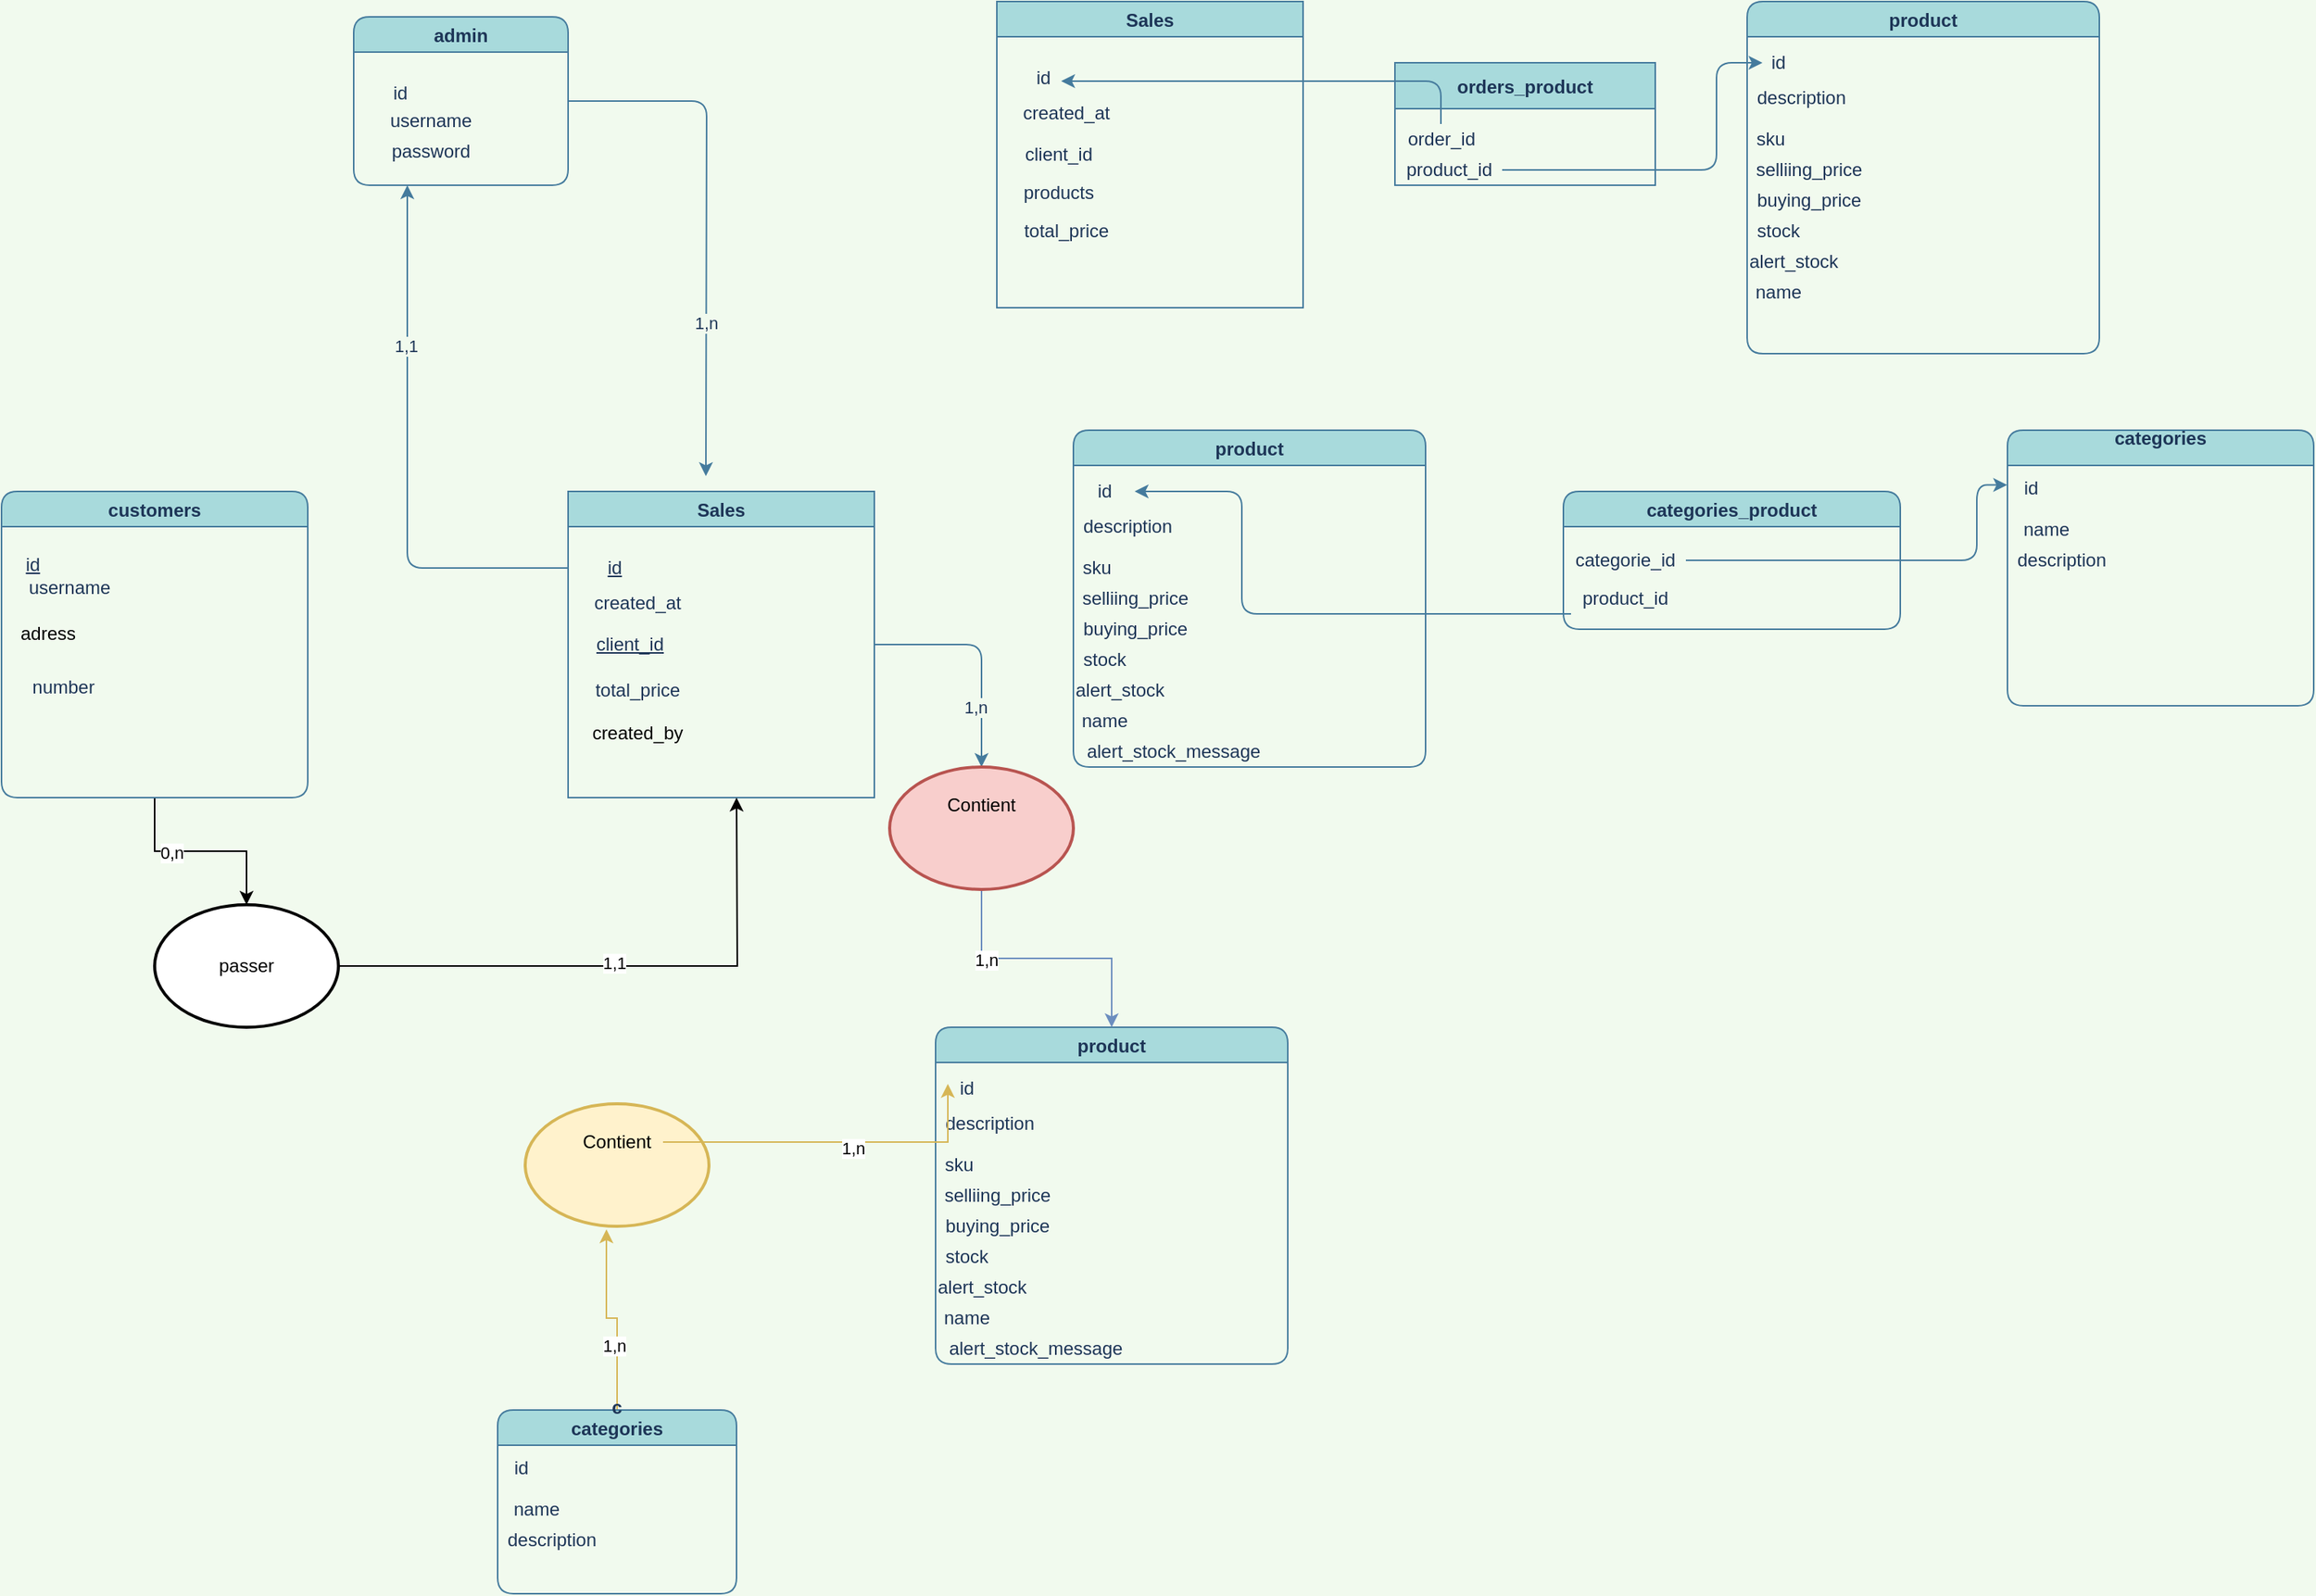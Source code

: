 <mxfile version="17.4.2" type="github">
  <diagram id="N3LafEYGiO5j6gvTDvpE" name="Page-1">
    <mxGraphModel dx="1102" dy="1688" grid="1" gridSize="10" guides="1" tooltips="1" connect="1" arrows="1" fold="1" page="1" pageScale="1" pageWidth="827" pageHeight="1169" background="#F1FAEE" math="0" shadow="0">
      <root>
        <mxCell id="0" />
        <mxCell id="1" parent="0" />
        <mxCell id="OWPy5VjzWzichTIzqlJh-70" style="edgeStyle=orthogonalEdgeStyle;curved=0;rounded=1;sketch=0;orthogonalLoop=1;jettySize=auto;html=1;fontColor=#1D3557;strokeColor=#457B9D;fillColor=#A8DADC;labelBackgroundColor=#F1FAEE;" parent="1" source="OWPy5VjzWzichTIzqlJh-1" edge="1">
          <mxGeometry relative="1" as="geometry">
            <mxPoint x="550" y="-180" as="targetPoint" />
          </mxGeometry>
        </mxCell>
        <mxCell id="OWPy5VjzWzichTIzqlJh-71" value="1,n" style="edgeLabel;html=1;align=center;verticalAlign=middle;resizable=0;points=[];fontColor=#1D3557;labelBackgroundColor=#F1FAEE;" parent="OWPy5VjzWzichTIzqlJh-70" vertex="1" connectable="0">
          <mxGeometry x="0.403" relative="1" as="geometry">
            <mxPoint as="offset" />
          </mxGeometry>
        </mxCell>
        <mxCell id="OWPy5VjzWzichTIzqlJh-1" value="admin" style="swimlane;rounded=1;fillColor=#A8DADC;strokeColor=#457B9D;fontColor=#1D3557;" parent="1" vertex="1">
          <mxGeometry x="320" y="-480" width="140" height="110" as="geometry" />
        </mxCell>
        <mxCell id="OWPy5VjzWzichTIzqlJh-3" value="&lt;div&gt;username&lt;/div&gt;&lt;div&gt;&lt;br&gt;&lt;/div&gt;" style="text;html=1;align=center;verticalAlign=middle;resizable=0;points=[];autosize=1;strokeColor=none;fillColor=none;rounded=1;fontColor=#1D3557;" parent="OWPy5VjzWzichTIzqlJh-1" vertex="1">
          <mxGeometry x="15" y="60" width="70" height="30" as="geometry" />
        </mxCell>
        <mxCell id="OWPy5VjzWzichTIzqlJh-4" value="&lt;div&gt;password&lt;/div&gt;&lt;div&gt;&lt;br&gt;&lt;/div&gt;" style="text;html=1;align=center;verticalAlign=middle;resizable=0;points=[];autosize=1;strokeColor=none;fillColor=none;rounded=1;fontColor=#1D3557;" parent="OWPy5VjzWzichTIzqlJh-1" vertex="1">
          <mxGeometry x="15" y="80" width="70" height="30" as="geometry" />
        </mxCell>
        <mxCell id="OWPy5VjzWzichTIzqlJh-2" value="&lt;div&gt;id&lt;/div&gt;" style="text;html=1;align=center;verticalAlign=middle;resizable=0;points=[];autosize=1;strokeColor=none;fillColor=none;rounded=1;fontColor=#1D3557;" parent="OWPy5VjzWzichTIzqlJh-1" vertex="1">
          <mxGeometry x="20" y="40" width="20" height="20" as="geometry" />
        </mxCell>
        <mxCell id="WNs6MIUDkmkAJiaW4Yne-14" style="edgeStyle=orthogonalEdgeStyle;rounded=0;orthogonalLoop=1;jettySize=auto;html=1;" edge="1" parent="1" source="OWPy5VjzWzichTIzqlJh-5" target="WNs6MIUDkmkAJiaW4Yne-12">
          <mxGeometry relative="1" as="geometry">
            <Array as="points">
              <mxPoint x="190" y="65" />
              <mxPoint x="250" y="65" />
            </Array>
          </mxGeometry>
        </mxCell>
        <mxCell id="WNs6MIUDkmkAJiaW4Yne-16" value="&lt;div&gt;0,n&lt;/div&gt;" style="edgeLabel;html=1;align=center;verticalAlign=middle;resizable=0;points=[];" vertex="1" connectable="0" parent="WNs6MIUDkmkAJiaW4Yne-14">
          <mxGeometry x="-0.292" y="-1" relative="1" as="geometry">
            <mxPoint as="offset" />
          </mxGeometry>
        </mxCell>
        <mxCell id="OWPy5VjzWzichTIzqlJh-5" value="customers" style="swimlane;rounded=1;fillColor=#A8DADC;strokeColor=#457B9D;fontColor=#1D3557;" parent="1" vertex="1">
          <mxGeometry x="90" y="-170" width="200" height="200" as="geometry" />
        </mxCell>
        <mxCell id="OWPy5VjzWzichTIzqlJh-7" value="&lt;div&gt;username&lt;/div&gt;&lt;div&gt;&lt;br&gt;&lt;/div&gt;" style="text;html=1;align=center;verticalAlign=middle;resizable=0;points=[];autosize=1;strokeColor=none;fillColor=none;rounded=1;fontColor=#1D3557;" parent="OWPy5VjzWzichTIzqlJh-5" vertex="1">
          <mxGeometry x="9" y="55" width="70" height="30" as="geometry" />
        </mxCell>
        <mxCell id="OWPy5VjzWzichTIzqlJh-9" value="&lt;div&gt;number&lt;/div&gt;&lt;div&gt;&lt;br&gt;&lt;/div&gt;" style="text;html=1;align=center;verticalAlign=middle;resizable=0;points=[];autosize=1;strokeColor=none;fillColor=none;rounded=1;fontColor=#1D3557;" parent="OWPy5VjzWzichTIzqlJh-5" vertex="1">
          <mxGeometry x="10" y="120" width="60" height="30" as="geometry" />
        </mxCell>
        <mxCell id="OWPy5VjzWzichTIzqlJh-6" value="&lt;div&gt;&lt;u&gt;id&lt;/u&gt;&lt;/div&gt;&lt;div&gt;&lt;u&gt;&lt;br&gt;&lt;/u&gt;&lt;/div&gt;" style="text;html=1;align=center;verticalAlign=middle;resizable=0;points=[];autosize=1;strokeColor=none;fillColor=none;rounded=1;fontColor=#1D3557;" parent="OWPy5VjzWzichTIzqlJh-5" vertex="1">
          <mxGeometry x="10" y="40" width="20" height="30" as="geometry" />
        </mxCell>
        <mxCell id="WNs6MIUDkmkAJiaW4Yne-23" style="edgeStyle=orthogonalEdgeStyle;rounded=0;orthogonalLoop=1;jettySize=auto;html=1;entryX=0.442;entryY=1.025;entryDx=0;entryDy=0;entryPerimeter=0;fillColor=#fff2cc;strokeColor=#d6b656;" edge="1" parent="1" source="OWPy5VjzWzichTIzqlJh-10" target="WNs6MIUDkmkAJiaW4Yne-20">
          <mxGeometry relative="1" as="geometry" />
        </mxCell>
        <mxCell id="WNs6MIUDkmkAJiaW4Yne-24" value="1,n" style="edgeLabel;html=1;align=center;verticalAlign=middle;resizable=0;points=[];" vertex="1" connectable="0" parent="WNs6MIUDkmkAJiaW4Yne-23">
          <mxGeometry x="-0.328" y="2" relative="1" as="geometry">
            <mxPoint as="offset" />
          </mxGeometry>
        </mxCell>
        <mxCell id="OWPy5VjzWzichTIzqlJh-10" value="&#xa;c&#xa;categories&#xa;&#xa;" style="swimlane;rounded=1;fillColor=#A8DADC;strokeColor=#457B9D;fontColor=#1D3557;" parent="1" vertex="1">
          <mxGeometry x="414" y="430" width="156" height="120" as="geometry" />
        </mxCell>
        <mxCell id="OWPy5VjzWzichTIzqlJh-12" value="&lt;div&gt;name&lt;/div&gt;" style="text;html=1;align=center;verticalAlign=middle;resizable=0;points=[];autosize=1;strokeColor=none;fillColor=none;rounded=1;fontColor=#1D3557;" parent="OWPy5VjzWzichTIzqlJh-10" vertex="1">
          <mxGeometry y="55" width="50" height="20" as="geometry" />
        </mxCell>
        <mxCell id="OWPy5VjzWzichTIzqlJh-13" value="description" style="text;html=1;align=center;verticalAlign=middle;resizable=0;points=[];autosize=1;strokeColor=none;fillColor=none;rounded=1;fontColor=#1D3557;" parent="OWPy5VjzWzichTIzqlJh-10" vertex="1">
          <mxGeometry y="75" width="70" height="20" as="geometry" />
        </mxCell>
        <mxCell id="OWPy5VjzWzichTIzqlJh-11" value="&lt;div&gt;id&lt;/div&gt;&lt;div&gt;&lt;br&gt;&lt;/div&gt;" style="text;html=1;align=center;verticalAlign=middle;resizable=0;points=[];autosize=1;strokeColor=none;fillColor=none;rounded=1;fontColor=#1D3557;" parent="OWPy5VjzWzichTIzqlJh-10" vertex="1">
          <mxGeometry x="5" y="30" width="20" height="30" as="geometry" />
        </mxCell>
        <mxCell id="OWPy5VjzWzichTIzqlJh-50" style="edgeStyle=orthogonalEdgeStyle;rounded=1;orthogonalLoop=1;jettySize=auto;html=1;strokeColor=#457B9D;fontColor=#1D3557;labelBackgroundColor=#F1FAEE;" parent="1" source="OWPy5VjzWzichTIzqlJh-14" edge="1">
          <mxGeometry relative="1" as="geometry">
            <mxPoint x="730" y="10" as="targetPoint" />
            <Array as="points">
              <mxPoint x="730" y="-70" />
            </Array>
          </mxGeometry>
        </mxCell>
        <mxCell id="OWPy5VjzWzichTIzqlJh-51" value="1,n" style="edgeLabel;html=1;align=center;verticalAlign=middle;resizable=0;points=[];rounded=1;fontColor=#1D3557;labelBackgroundColor=#F1FAEE;" parent="OWPy5VjzWzichTIzqlJh-50" vertex="1" connectable="0">
          <mxGeometry x="0.477" y="-4" relative="1" as="geometry">
            <mxPoint as="offset" />
          </mxGeometry>
        </mxCell>
        <mxCell id="OWPy5VjzWzichTIzqlJh-72" style="edgeStyle=orthogonalEdgeStyle;curved=0;rounded=1;sketch=0;orthogonalLoop=1;jettySize=auto;html=1;exitX=0;exitY=0.25;exitDx=0;exitDy=0;entryX=0.25;entryY=1;entryDx=0;entryDy=0;fontColor=#1D3557;strokeColor=#457B9D;fillColor=#A8DADC;labelBackgroundColor=#F1FAEE;" parent="1" source="OWPy5VjzWzichTIzqlJh-14" target="OWPy5VjzWzichTIzqlJh-1" edge="1">
          <mxGeometry relative="1" as="geometry" />
        </mxCell>
        <mxCell id="OWPy5VjzWzichTIzqlJh-73" value="1,1" style="edgeLabel;html=1;align=center;verticalAlign=middle;resizable=0;points=[];fontColor=#1D3557;labelBackgroundColor=#F1FAEE;" parent="OWPy5VjzWzichTIzqlJh-72" vertex="1" connectable="0">
          <mxGeometry x="0.411" y="1" relative="1" as="geometry">
            <mxPoint as="offset" />
          </mxGeometry>
        </mxCell>
        <mxCell id="OWPy5VjzWzichTIzqlJh-14" value="Sales" style="swimlane;rounded=1;fillColor=#A8DADC;strokeColor=#457B9D;fontColor=#1D3557;arcSize=0;" parent="1" vertex="1">
          <mxGeometry x="460" y="-170" width="200" height="200" as="geometry" />
        </mxCell>
        <mxCell id="OWPy5VjzWzichTIzqlJh-16" value="&lt;div&gt;created_at&lt;/div&gt;&lt;div&gt;&lt;br&gt;&lt;/div&gt;" style="text;html=1;align=center;verticalAlign=middle;resizable=0;points=[];autosize=1;strokeColor=none;fillColor=none;rounded=1;fontColor=#1D3557;" parent="OWPy5VjzWzichTIzqlJh-14" vertex="1">
          <mxGeometry x="10" y="65" width="70" height="30" as="geometry" />
        </mxCell>
        <mxCell id="OWPy5VjzWzichTIzqlJh-19" value="total_price" style="text;html=1;align=center;verticalAlign=middle;resizable=0;points=[];autosize=1;strokeColor=none;fillColor=none;rounded=1;fontColor=#1D3557;" parent="OWPy5VjzWzichTIzqlJh-14" vertex="1">
          <mxGeometry x="10" y="120" width="70" height="20" as="geometry" />
        </mxCell>
        <mxCell id="OWPy5VjzWzichTIzqlJh-17" value="&lt;u&gt;client_id&lt;/u&gt;" style="text;html=1;align=center;verticalAlign=middle;resizable=0;points=[];autosize=1;strokeColor=none;fillColor=none;rounded=1;fontColor=#1D3557;" parent="OWPy5VjzWzichTIzqlJh-14" vertex="1">
          <mxGeometry x="10" y="90" width="60" height="20" as="geometry" />
        </mxCell>
        <mxCell id="OWPy5VjzWzichTIzqlJh-15" value="&lt;u&gt;id&lt;/u&gt;" style="text;html=1;align=center;verticalAlign=middle;resizable=0;points=[];autosize=1;strokeColor=none;fillColor=none;rounded=1;fontColor=#1D3557;" parent="OWPy5VjzWzichTIzqlJh-14" vertex="1">
          <mxGeometry x="20" y="40" width="20" height="20" as="geometry" />
        </mxCell>
        <mxCell id="WNs6MIUDkmkAJiaW4Yne-27" value="&lt;div&gt;created_by&lt;/div&gt;&lt;div&gt;&lt;br&gt;&lt;/div&gt;" style="text;html=1;align=center;verticalAlign=middle;resizable=0;points=[];autosize=1;strokeColor=none;fillColor=none;" vertex="1" parent="OWPy5VjzWzichTIzqlJh-14">
          <mxGeometry x="10" y="150" width="70" height="30" as="geometry" />
        </mxCell>
        <mxCell id="OWPy5VjzWzichTIzqlJh-21" value="product" style="swimlane;rounded=1;fillColor=#A8DADC;strokeColor=#457B9D;fontColor=#1D3557;" parent="1" vertex="1">
          <mxGeometry x="700" y="180" width="230" height="220" as="geometry" />
        </mxCell>
        <mxCell id="OWPy5VjzWzichTIzqlJh-24" value="&lt;div&gt;description&lt;/div&gt;&lt;div&gt;&lt;br&gt;&lt;/div&gt;" style="text;html=1;align=center;verticalAlign=middle;resizable=0;points=[];autosize=1;strokeColor=none;fillColor=none;rounded=1;fontColor=#1D3557;" parent="OWPy5VjzWzichTIzqlJh-21" vertex="1">
          <mxGeometry y="55" width="70" height="30" as="geometry" />
        </mxCell>
        <mxCell id="OWPy5VjzWzichTIzqlJh-26" value="&lt;div&gt;sku&lt;/div&gt;" style="text;html=1;align=center;verticalAlign=middle;resizable=0;points=[];autosize=1;strokeColor=none;fillColor=none;rounded=1;fontColor=#1D3557;" parent="OWPy5VjzWzichTIzqlJh-21" vertex="1">
          <mxGeometry y="80" width="30" height="20" as="geometry" />
        </mxCell>
        <mxCell id="OWPy5VjzWzichTIzqlJh-28" value="&lt;div&gt;selliing_price&lt;/div&gt;" style="text;html=1;align=center;verticalAlign=middle;resizable=0;points=[];autosize=1;strokeColor=none;fillColor=none;rounded=1;fontColor=#1D3557;" parent="OWPy5VjzWzichTIzqlJh-21" vertex="1">
          <mxGeometry y="100" width="80" height="20" as="geometry" />
        </mxCell>
        <mxCell id="OWPy5VjzWzichTIzqlJh-29" value="buying_price" style="text;html=1;align=center;verticalAlign=middle;resizable=0;points=[];autosize=1;strokeColor=none;fillColor=none;rounded=1;fontColor=#1D3557;" parent="OWPy5VjzWzichTIzqlJh-21" vertex="1">
          <mxGeometry y="120" width="80" height="20" as="geometry" />
        </mxCell>
        <mxCell id="OWPy5VjzWzichTIzqlJh-30" value="&lt;div&gt;stock&lt;/div&gt;" style="text;html=1;align=center;verticalAlign=middle;resizable=0;points=[];autosize=1;strokeColor=none;fillColor=none;rounded=1;fontColor=#1D3557;" parent="OWPy5VjzWzichTIzqlJh-21" vertex="1">
          <mxGeometry y="140" width="40" height="20" as="geometry" />
        </mxCell>
        <mxCell id="OWPy5VjzWzichTIzqlJh-31" value="alert_stock" style="text;html=1;align=center;verticalAlign=middle;resizable=0;points=[];autosize=1;strokeColor=none;fillColor=none;rounded=1;fontColor=#1D3557;" parent="OWPy5VjzWzichTIzqlJh-21" vertex="1">
          <mxGeometry x="-5" y="160" width="70" height="20" as="geometry" />
        </mxCell>
        <mxCell id="OWPy5VjzWzichTIzqlJh-41" value="&lt;div&gt;name&lt;/div&gt;" style="text;html=1;align=center;verticalAlign=middle;resizable=0;points=[];autosize=1;strokeColor=none;fillColor=none;rounded=1;fontColor=#1D3557;" parent="OWPy5VjzWzichTIzqlJh-21" vertex="1">
          <mxGeometry x="-5" y="180" width="50" height="20" as="geometry" />
        </mxCell>
        <mxCell id="OWPy5VjzWzichTIzqlJh-36" value="&lt;div&gt;id&lt;/div&gt;" style="text;html=1;align=center;verticalAlign=middle;resizable=0;points=[];autosize=1;strokeColor=none;fillColor=none;rounded=1;fontColor=#1D3557;" parent="OWPy5VjzWzichTIzqlJh-21" vertex="1">
          <mxGeometry x="10" y="30" width="20" height="20" as="geometry" />
        </mxCell>
        <mxCell id="OWPy5VjzWzichTIzqlJh-74" value="alert_stock_message" style="text;html=1;align=center;verticalAlign=middle;resizable=0;points=[];autosize=1;strokeColor=none;fillColor=none;fontColor=#1D3557;" parent="OWPy5VjzWzichTIzqlJh-21" vertex="1">
          <mxGeometry y="200" width="130" height="20" as="geometry" />
        </mxCell>
        <mxCell id="OWPy5VjzWzichTIzqlJh-76" value="orders_product" style="swimlane;rounded=1;fillColor=#A8DADC;strokeColor=#457B9D;fontColor=#1D3557;arcSize=0;startSize=30;" parent="1" vertex="1">
          <mxGeometry x="1000" y="-450" width="170" height="80" as="geometry" />
        </mxCell>
        <mxCell id="OWPy5VjzWzichTIzqlJh-80" value="order_id" style="text;html=1;align=center;verticalAlign=middle;resizable=0;points=[];autosize=1;strokeColor=none;fillColor=none;rounded=1;fontColor=#1D3557;" parent="OWPy5VjzWzichTIzqlJh-76" vertex="1">
          <mxGeometry y="40" width="60" height="20" as="geometry" />
        </mxCell>
        <mxCell id="OWPy5VjzWzichTIzqlJh-99" value="product_id" style="text;html=1;align=center;verticalAlign=middle;resizable=0;points=[];autosize=1;strokeColor=none;fillColor=none;fontColor=#1D3557;" parent="OWPy5VjzWzichTIzqlJh-76" vertex="1">
          <mxGeometry y="60" width="70" height="20" as="geometry" />
        </mxCell>
        <mxCell id="OWPy5VjzWzichTIzqlJh-82" value="Sales" style="swimlane;rounded=1;fillColor=#A8DADC;strokeColor=#457B9D;fontColor=#1D3557;arcSize=0;startSize=23;" parent="1" vertex="1">
          <mxGeometry x="740" y="-490" width="200" height="200" as="geometry" />
        </mxCell>
        <mxCell id="OWPy5VjzWzichTIzqlJh-83" value="&lt;div&gt;created_at&lt;/div&gt;&lt;div&gt;&lt;br&gt;&lt;/div&gt;" style="text;html=1;align=center;verticalAlign=middle;resizable=0;points=[];autosize=1;strokeColor=none;fillColor=none;rounded=1;fontColor=#1D3557;" parent="OWPy5VjzWzichTIzqlJh-82" vertex="1">
          <mxGeometry x="10" y="65" width="70" height="30" as="geometry" />
        </mxCell>
        <mxCell id="OWPy5VjzWzichTIzqlJh-84" value="total_price" style="text;html=1;align=center;verticalAlign=middle;resizable=0;points=[];autosize=1;strokeColor=none;fillColor=none;rounded=1;fontColor=#1D3557;" parent="OWPy5VjzWzichTIzqlJh-82" vertex="1">
          <mxGeometry x="10" y="140" width="70" height="20" as="geometry" />
        </mxCell>
        <mxCell id="OWPy5VjzWzichTIzqlJh-85" value="client_id" style="text;html=1;align=center;verticalAlign=middle;resizable=0;points=[];autosize=1;strokeColor=none;fillColor=none;rounded=1;fontColor=#1D3557;" parent="OWPy5VjzWzichTIzqlJh-82" vertex="1">
          <mxGeometry x="10" y="90" width="60" height="20" as="geometry" />
        </mxCell>
        <mxCell id="OWPy5VjzWzichTIzqlJh-86" value="id" style="text;html=1;align=center;verticalAlign=middle;resizable=0;points=[];autosize=1;strokeColor=none;fillColor=none;rounded=1;fontColor=#1D3557;" parent="OWPy5VjzWzichTIzqlJh-82" vertex="1">
          <mxGeometry x="20" y="40" width="20" height="20" as="geometry" />
        </mxCell>
        <mxCell id="OWPy5VjzWzichTIzqlJh-87" value="products" style="text;html=1;align=center;verticalAlign=middle;resizable=0;points=[];autosize=1;strokeColor=none;fillColor=none;rounded=1;fontColor=#1D3557;" parent="OWPy5VjzWzichTIzqlJh-82" vertex="1">
          <mxGeometry x="10" y="115" width="60" height="20" as="geometry" />
        </mxCell>
        <mxCell id="OWPy5VjzWzichTIzqlJh-88" style="edgeStyle=orthogonalEdgeStyle;curved=0;rounded=1;sketch=0;orthogonalLoop=1;jettySize=auto;html=1;entryX=1.1;entryY=0.6;entryDx=0;entryDy=0;entryPerimeter=0;fontColor=#1D3557;strokeColor=#457B9D;fillColor=#A8DADC;labelBackgroundColor=#F1FAEE;" parent="1" source="OWPy5VjzWzichTIzqlJh-80" target="OWPy5VjzWzichTIzqlJh-86" edge="1">
          <mxGeometry relative="1" as="geometry">
            <Array as="points">
              <mxPoint x="1030" y="-438" />
            </Array>
          </mxGeometry>
        </mxCell>
        <mxCell id="OWPy5VjzWzichTIzqlJh-89" value="product" style="swimlane;rounded=1;fillColor=#A8DADC;strokeColor=#457B9D;fontColor=#1D3557;" parent="1" vertex="1">
          <mxGeometry x="1230" y="-490" width="230" height="230" as="geometry" />
        </mxCell>
        <mxCell id="OWPy5VjzWzichTIzqlJh-90" value="&lt;div&gt;description&lt;/div&gt;&lt;div&gt;&lt;br&gt;&lt;/div&gt;" style="text;html=1;align=center;verticalAlign=middle;resizable=0;points=[];autosize=1;strokeColor=none;fillColor=none;rounded=1;fontColor=#1D3557;" parent="OWPy5VjzWzichTIzqlJh-89" vertex="1">
          <mxGeometry y="55" width="70" height="30" as="geometry" />
        </mxCell>
        <mxCell id="OWPy5VjzWzichTIzqlJh-91" value="&lt;div&gt;sku&lt;/div&gt;" style="text;html=1;align=center;verticalAlign=middle;resizable=0;points=[];autosize=1;strokeColor=none;fillColor=none;rounded=1;fontColor=#1D3557;" parent="OWPy5VjzWzichTIzqlJh-89" vertex="1">
          <mxGeometry y="80" width="30" height="20" as="geometry" />
        </mxCell>
        <mxCell id="OWPy5VjzWzichTIzqlJh-92" value="&lt;div&gt;selliing_price&lt;/div&gt;" style="text;html=1;align=center;verticalAlign=middle;resizable=0;points=[];autosize=1;strokeColor=none;fillColor=none;rounded=1;fontColor=#1D3557;" parent="OWPy5VjzWzichTIzqlJh-89" vertex="1">
          <mxGeometry y="100" width="80" height="20" as="geometry" />
        </mxCell>
        <mxCell id="OWPy5VjzWzichTIzqlJh-93" value="buying_price" style="text;html=1;align=center;verticalAlign=middle;resizable=0;points=[];autosize=1;strokeColor=none;fillColor=none;rounded=1;fontColor=#1D3557;" parent="OWPy5VjzWzichTIzqlJh-89" vertex="1">
          <mxGeometry y="120" width="80" height="20" as="geometry" />
        </mxCell>
        <mxCell id="OWPy5VjzWzichTIzqlJh-94" value="&lt;div&gt;stock&lt;/div&gt;" style="text;html=1;align=center;verticalAlign=middle;resizable=0;points=[];autosize=1;strokeColor=none;fillColor=none;rounded=1;fontColor=#1D3557;" parent="OWPy5VjzWzichTIzqlJh-89" vertex="1">
          <mxGeometry y="140" width="40" height="20" as="geometry" />
        </mxCell>
        <mxCell id="OWPy5VjzWzichTIzqlJh-95" value="alert_stock" style="text;html=1;align=center;verticalAlign=middle;resizable=0;points=[];autosize=1;strokeColor=none;fillColor=none;rounded=1;fontColor=#1D3557;" parent="OWPy5VjzWzichTIzqlJh-89" vertex="1">
          <mxGeometry x="-5" y="160" width="70" height="20" as="geometry" />
        </mxCell>
        <mxCell id="OWPy5VjzWzichTIzqlJh-96" value="&lt;div&gt;name&lt;/div&gt;" style="text;html=1;align=center;verticalAlign=middle;resizable=0;points=[];autosize=1;strokeColor=none;fillColor=none;rounded=1;fontColor=#1D3557;" parent="OWPy5VjzWzichTIzqlJh-89" vertex="1">
          <mxGeometry x="-5" y="180" width="50" height="20" as="geometry" />
        </mxCell>
        <mxCell id="OWPy5VjzWzichTIzqlJh-97" value="&lt;div&gt;id&lt;/div&gt;" style="text;html=1;align=center;verticalAlign=middle;resizable=0;points=[];autosize=1;strokeColor=none;fillColor=none;rounded=1;fontColor=#1D3557;" parent="OWPy5VjzWzichTIzqlJh-89" vertex="1">
          <mxGeometry x="10" y="30" width="20" height="20" as="geometry" />
        </mxCell>
        <mxCell id="OWPy5VjzWzichTIzqlJh-100" style="edgeStyle=orthogonalEdgeStyle;curved=0;rounded=1;sketch=0;orthogonalLoop=1;jettySize=auto;html=1;fontColor=#1D3557;strokeColor=#457B9D;fillColor=#A8DADC;labelBackgroundColor=#F1FAEE;" parent="1" source="OWPy5VjzWzichTIzqlJh-99" target="OWPy5VjzWzichTIzqlJh-97" edge="1">
          <mxGeometry relative="1" as="geometry">
            <Array as="points">
              <mxPoint x="1210" y="-380" />
              <mxPoint x="1210" y="-450" />
            </Array>
          </mxGeometry>
        </mxCell>
        <mxCell id="OWPy5VjzWzichTIzqlJh-111" value="product" style="swimlane;rounded=1;fillColor=#A8DADC;strokeColor=#457B9D;fontColor=#1D3557;" parent="1" vertex="1">
          <mxGeometry x="790" y="-210" width="230" height="220" as="geometry" />
        </mxCell>
        <mxCell id="OWPy5VjzWzichTIzqlJh-112" value="&lt;div&gt;description&lt;/div&gt;&lt;div&gt;&lt;br&gt;&lt;/div&gt;" style="text;html=1;align=center;verticalAlign=middle;resizable=0;points=[];autosize=1;strokeColor=none;fillColor=none;rounded=1;fontColor=#1D3557;" parent="OWPy5VjzWzichTIzqlJh-111" vertex="1">
          <mxGeometry y="55" width="70" height="30" as="geometry" />
        </mxCell>
        <mxCell id="OWPy5VjzWzichTIzqlJh-113" value="&lt;div&gt;sku&lt;/div&gt;" style="text;html=1;align=center;verticalAlign=middle;resizable=0;points=[];autosize=1;strokeColor=none;fillColor=none;rounded=1;fontColor=#1D3557;" parent="OWPy5VjzWzichTIzqlJh-111" vertex="1">
          <mxGeometry y="80" width="30" height="20" as="geometry" />
        </mxCell>
        <mxCell id="OWPy5VjzWzichTIzqlJh-114" value="&lt;div&gt;selliing_price&lt;/div&gt;" style="text;html=1;align=center;verticalAlign=middle;resizable=0;points=[];autosize=1;strokeColor=none;fillColor=none;rounded=1;fontColor=#1D3557;" parent="OWPy5VjzWzichTIzqlJh-111" vertex="1">
          <mxGeometry y="100" width="80" height="20" as="geometry" />
        </mxCell>
        <mxCell id="OWPy5VjzWzichTIzqlJh-115" value="buying_price" style="text;html=1;align=center;verticalAlign=middle;resizable=0;points=[];autosize=1;strokeColor=none;fillColor=none;rounded=1;fontColor=#1D3557;" parent="OWPy5VjzWzichTIzqlJh-111" vertex="1">
          <mxGeometry y="120" width="80" height="20" as="geometry" />
        </mxCell>
        <mxCell id="OWPy5VjzWzichTIzqlJh-116" value="&lt;div&gt;stock&lt;/div&gt;" style="text;html=1;align=center;verticalAlign=middle;resizable=0;points=[];autosize=1;strokeColor=none;fillColor=none;rounded=1;fontColor=#1D3557;" parent="OWPy5VjzWzichTIzqlJh-111" vertex="1">
          <mxGeometry y="140" width="40" height="20" as="geometry" />
        </mxCell>
        <mxCell id="OWPy5VjzWzichTIzqlJh-117" value="alert_stock" style="text;html=1;align=center;verticalAlign=middle;resizable=0;points=[];autosize=1;strokeColor=none;fillColor=none;rounded=1;fontColor=#1D3557;" parent="OWPy5VjzWzichTIzqlJh-111" vertex="1">
          <mxGeometry x="-5" y="160" width="70" height="20" as="geometry" />
        </mxCell>
        <mxCell id="OWPy5VjzWzichTIzqlJh-118" value="&lt;div&gt;name&lt;/div&gt;" style="text;html=1;align=center;verticalAlign=middle;resizable=0;points=[];autosize=1;strokeColor=none;fillColor=none;rounded=1;fontColor=#1D3557;" parent="OWPy5VjzWzichTIzqlJh-111" vertex="1">
          <mxGeometry x="-5" y="180" width="50" height="20" as="geometry" />
        </mxCell>
        <mxCell id="OWPy5VjzWzichTIzqlJh-119" value="&lt;div&gt;id&lt;/div&gt;" style="text;html=1;align=center;verticalAlign=middle;resizable=0;points=[];autosize=1;strokeColor=none;fillColor=none;rounded=1;fontColor=#1D3557;" parent="OWPy5VjzWzichTIzqlJh-111" vertex="1">
          <mxGeometry x="10" y="30" width="20" height="20" as="geometry" />
        </mxCell>
        <mxCell id="OWPy5VjzWzichTIzqlJh-120" value="alert_stock_message" style="text;html=1;align=center;verticalAlign=middle;resizable=0;points=[];autosize=1;strokeColor=none;fillColor=none;fontColor=#1D3557;" parent="OWPy5VjzWzichTIzqlJh-111" vertex="1">
          <mxGeometry y="200" width="130" height="20" as="geometry" />
        </mxCell>
        <mxCell id="OWPy5VjzWzichTIzqlJh-121" value="categories_product" style="swimlane;rounded=1;fillColor=#A8DADC;strokeColor=#457B9D;fontColor=#1D3557;" parent="1" vertex="1">
          <mxGeometry x="1110" y="-170" width="220" height="90" as="geometry" />
        </mxCell>
        <mxCell id="OWPy5VjzWzichTIzqlJh-129" value="categorie_id" style="text;html=1;align=center;verticalAlign=middle;resizable=0;points=[];autosize=1;strokeColor=none;fillColor=none;rounded=1;fontColor=#1D3557;" parent="OWPy5VjzWzichTIzqlJh-121" vertex="1">
          <mxGeometry y="35" width="80" height="20" as="geometry" />
        </mxCell>
        <mxCell id="OWPy5VjzWzichTIzqlJh-137" value="product_id" style="text;html=1;align=center;verticalAlign=middle;resizable=0;points=[];autosize=1;strokeColor=none;fillColor=none;fontColor=#1D3557;" parent="OWPy5VjzWzichTIzqlJh-121" vertex="1">
          <mxGeometry x="5" y="60" width="70" height="20" as="geometry" />
        </mxCell>
        <mxCell id="OWPy5VjzWzichTIzqlJh-132" value="&#xa;&#xa;categories&#xa;&#xa;&#xa;" style="swimlane;rounded=1;fillColor=#A8DADC;strokeColor=#457B9D;fontColor=#1D3557;" parent="1" vertex="1">
          <mxGeometry x="1400" y="-210" width="200" height="180" as="geometry" />
        </mxCell>
        <mxCell id="OWPy5VjzWzichTIzqlJh-133" value="&lt;div&gt;name&lt;/div&gt;" style="text;html=1;align=center;verticalAlign=middle;resizable=0;points=[];autosize=1;strokeColor=none;fillColor=none;rounded=1;fontColor=#1D3557;" parent="OWPy5VjzWzichTIzqlJh-132" vertex="1">
          <mxGeometry y="55" width="50" height="20" as="geometry" />
        </mxCell>
        <mxCell id="OWPy5VjzWzichTIzqlJh-134" value="description" style="text;html=1;align=center;verticalAlign=middle;resizable=0;points=[];autosize=1;strokeColor=none;fillColor=none;rounded=1;fontColor=#1D3557;" parent="OWPy5VjzWzichTIzqlJh-132" vertex="1">
          <mxGeometry y="75" width="70" height="20" as="geometry" />
        </mxCell>
        <mxCell id="OWPy5VjzWzichTIzqlJh-135" value="&lt;div&gt;id&lt;/div&gt;&lt;div&gt;&lt;br&gt;&lt;/div&gt;" style="text;html=1;align=center;verticalAlign=middle;resizable=0;points=[];autosize=1;strokeColor=none;fillColor=none;rounded=1;fontColor=#1D3557;" parent="OWPy5VjzWzichTIzqlJh-132" vertex="1">
          <mxGeometry x="5" y="30" width="20" height="30" as="geometry" />
        </mxCell>
        <mxCell id="OWPy5VjzWzichTIzqlJh-138" style="edgeStyle=orthogonalEdgeStyle;curved=0;rounded=1;sketch=0;orthogonalLoop=1;jettySize=auto;html=1;fontColor=#1D3557;strokeColor=#457B9D;fillColor=#A8DADC;" parent="1" source="OWPy5VjzWzichTIzqlJh-137" edge="1">
          <mxGeometry relative="1" as="geometry">
            <mxPoint x="830" y="-170" as="targetPoint" />
            <Array as="points">
              <mxPoint x="900" y="-90" />
              <mxPoint x="900" y="-170" />
            </Array>
          </mxGeometry>
        </mxCell>
        <mxCell id="OWPy5VjzWzichTIzqlJh-139" style="edgeStyle=orthogonalEdgeStyle;curved=0;rounded=1;sketch=0;orthogonalLoop=1;jettySize=auto;html=1;entryX=-0.261;entryY=0.193;entryDx=0;entryDy=0;entryPerimeter=0;fontColor=#1D3557;strokeColor=#457B9D;fillColor=#A8DADC;" parent="1" source="OWPy5VjzWzichTIzqlJh-129" target="OWPy5VjzWzichTIzqlJh-135" edge="1">
          <mxGeometry relative="1" as="geometry">
            <Array as="points">
              <mxPoint x="1380" y="-125" />
              <mxPoint x="1380" y="-174" />
            </Array>
          </mxGeometry>
        </mxCell>
        <mxCell id="WNs6MIUDkmkAJiaW4Yne-7" style="edgeStyle=orthogonalEdgeStyle;rounded=0;orthogonalLoop=1;jettySize=auto;html=1;exitX=0.5;exitY=1;exitDx=0;exitDy=0;fillColor=#dae8fc;strokeColor=#6c8ebf;" edge="1" parent="1" source="WNs6MIUDkmkAJiaW4Yne-1" target="OWPy5VjzWzichTIzqlJh-21">
          <mxGeometry relative="1" as="geometry" />
        </mxCell>
        <mxCell id="WNs6MIUDkmkAJiaW4Yne-8" value="&lt;div&gt;1,n&lt;/div&gt;" style="edgeLabel;html=1;align=center;verticalAlign=middle;resizable=0;points=[];" vertex="1" connectable="0" parent="WNs6MIUDkmkAJiaW4Yne-7">
          <mxGeometry x="-0.451" y="-1" relative="1" as="geometry">
            <mxPoint as="offset" />
          </mxGeometry>
        </mxCell>
        <mxCell id="WNs6MIUDkmkAJiaW4Yne-1" value="" style="ellipse;whiteSpace=wrap;html=1;fillColor=#f8cecc;strokeColor=#b85450;strokeWidth=2;" vertex="1" parent="1">
          <mxGeometry x="670" y="10" width="120" height="80" as="geometry" />
        </mxCell>
        <mxCell id="WNs6MIUDkmkAJiaW4Yne-6" value="Contient" style="text;html=1;strokeColor=none;fillColor=none;align=center;verticalAlign=middle;whiteSpace=wrap;rounded=0;" vertex="1" parent="1">
          <mxGeometry x="700" y="20" width="60" height="30" as="geometry" />
        </mxCell>
        <mxCell id="WNs6MIUDkmkAJiaW4Yne-11" value="&lt;div&gt;adress&lt;/div&gt;&lt;div&gt;&lt;br&gt;&lt;/div&gt;" style="text;html=1;align=center;verticalAlign=middle;resizable=0;points=[];autosize=1;strokeColor=none;fillColor=none;" vertex="1" parent="1">
          <mxGeometry x="95" y="-85" width="50" height="30" as="geometry" />
        </mxCell>
        <mxCell id="WNs6MIUDkmkAJiaW4Yne-17" style="edgeStyle=orthogonalEdgeStyle;rounded=0;orthogonalLoop=1;jettySize=auto;html=1;" edge="1" parent="1" source="WNs6MIUDkmkAJiaW4Yne-12">
          <mxGeometry relative="1" as="geometry">
            <mxPoint x="570" y="30" as="targetPoint" />
          </mxGeometry>
        </mxCell>
        <mxCell id="WNs6MIUDkmkAJiaW4Yne-18" value="&lt;div&gt;1,1&lt;/div&gt;" style="edgeLabel;html=1;align=center;verticalAlign=middle;resizable=0;points=[];" vertex="1" connectable="0" parent="WNs6MIUDkmkAJiaW4Yne-17">
          <mxGeometry x="-0.032" y="2" relative="1" as="geometry">
            <mxPoint as="offset" />
          </mxGeometry>
        </mxCell>
        <mxCell id="WNs6MIUDkmkAJiaW4Yne-12" value="passer" style="ellipse;whiteSpace=wrap;html=1;strokeWidth=2;" vertex="1" parent="1">
          <mxGeometry x="190" y="100" width="120" height="80" as="geometry" />
        </mxCell>
        <mxCell id="WNs6MIUDkmkAJiaW4Yne-20" value="" style="ellipse;whiteSpace=wrap;html=1;strokeWidth=2;fillColor=#fff2cc;strokeColor=#d6b656;" vertex="1" parent="1">
          <mxGeometry x="432" y="230" width="120" height="80" as="geometry" />
        </mxCell>
        <mxCell id="WNs6MIUDkmkAJiaW4Yne-25" style="edgeStyle=orthogonalEdgeStyle;rounded=0;orthogonalLoop=1;jettySize=auto;html=1;entryX=-0.1;entryY=0.35;entryDx=0;entryDy=0;entryPerimeter=0;fillColor=#fff2cc;strokeColor=#d6b656;" edge="1" parent="1" source="WNs6MIUDkmkAJiaW4Yne-21" target="OWPy5VjzWzichTIzqlJh-36">
          <mxGeometry relative="1" as="geometry">
            <mxPoint x="680" y="300" as="targetPoint" />
          </mxGeometry>
        </mxCell>
        <mxCell id="WNs6MIUDkmkAJiaW4Yne-26" value="&lt;div&gt;1,n&lt;/div&gt;" style="edgeLabel;html=1;align=center;verticalAlign=middle;resizable=0;points=[];" vertex="1" connectable="0" parent="WNs6MIUDkmkAJiaW4Yne-25">
          <mxGeometry x="0.103" y="-4" relative="1" as="geometry">
            <mxPoint as="offset" />
          </mxGeometry>
        </mxCell>
        <mxCell id="WNs6MIUDkmkAJiaW4Yne-21" value="Contient" style="text;html=1;strokeColor=none;fillColor=none;align=center;verticalAlign=middle;whiteSpace=wrap;rounded=0;" vertex="1" parent="1">
          <mxGeometry x="462" y="240" width="60" height="30" as="geometry" />
        </mxCell>
      </root>
    </mxGraphModel>
  </diagram>
</mxfile>
